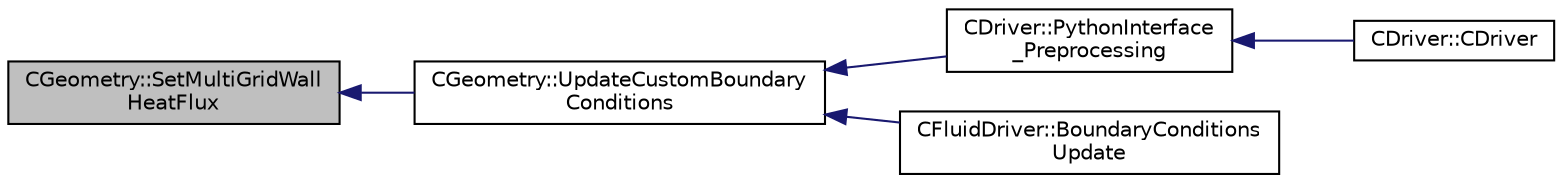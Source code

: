 digraph "CGeometry::SetMultiGridWallHeatFlux"
{
  edge [fontname="Helvetica",fontsize="10",labelfontname="Helvetica",labelfontsize="10"];
  node [fontname="Helvetica",fontsize="10",shape=record];
  rankdir="LR";
  Node2801 [label="CGeometry::SetMultiGridWall\lHeatFlux",height=0.2,width=0.4,color="black", fillcolor="grey75", style="filled", fontcolor="black"];
  Node2801 -> Node2802 [dir="back",color="midnightblue",fontsize="10",style="solid",fontname="Helvetica"];
  Node2802 [label="CGeometry::UpdateCustomBoundary\lConditions",height=0.2,width=0.4,color="black", fillcolor="white", style="filled",URL="$class_c_geometry.html#a65d6e849b384ed08a35930f360aedda6",tooltip="Update the multi-grid structure for the customized boundary conditions. "];
  Node2802 -> Node2803 [dir="back",color="midnightblue",fontsize="10",style="solid",fontname="Helvetica"];
  Node2803 [label="CDriver::PythonInterface\l_Preprocessing",height=0.2,width=0.4,color="black", fillcolor="white", style="filled",URL="$class_c_driver.html#aff17f90d1f041cac6ddaf9d3f7450dbe",tooltip="Initialize Python interface functionalities. "];
  Node2803 -> Node2804 [dir="back",color="midnightblue",fontsize="10",style="solid",fontname="Helvetica"];
  Node2804 [label="CDriver::CDriver",height=0.2,width=0.4,color="black", fillcolor="white", style="filled",URL="$class_c_driver.html#a3fca4a013a6efa9bbb38fe78a86b5f3d",tooltip="Constructor of the class. "];
  Node2802 -> Node2805 [dir="back",color="midnightblue",fontsize="10",style="solid",fontname="Helvetica"];
  Node2805 [label="CFluidDriver::BoundaryConditions\lUpdate",height=0.2,width=0.4,color="black", fillcolor="white", style="filled",URL="$class_c_fluid_driver.html#a8b928c1cdfe3939f98c61e0fc5eea91b",tooltip="Process the boundary conditions and update the multigrid structure. "];
}
